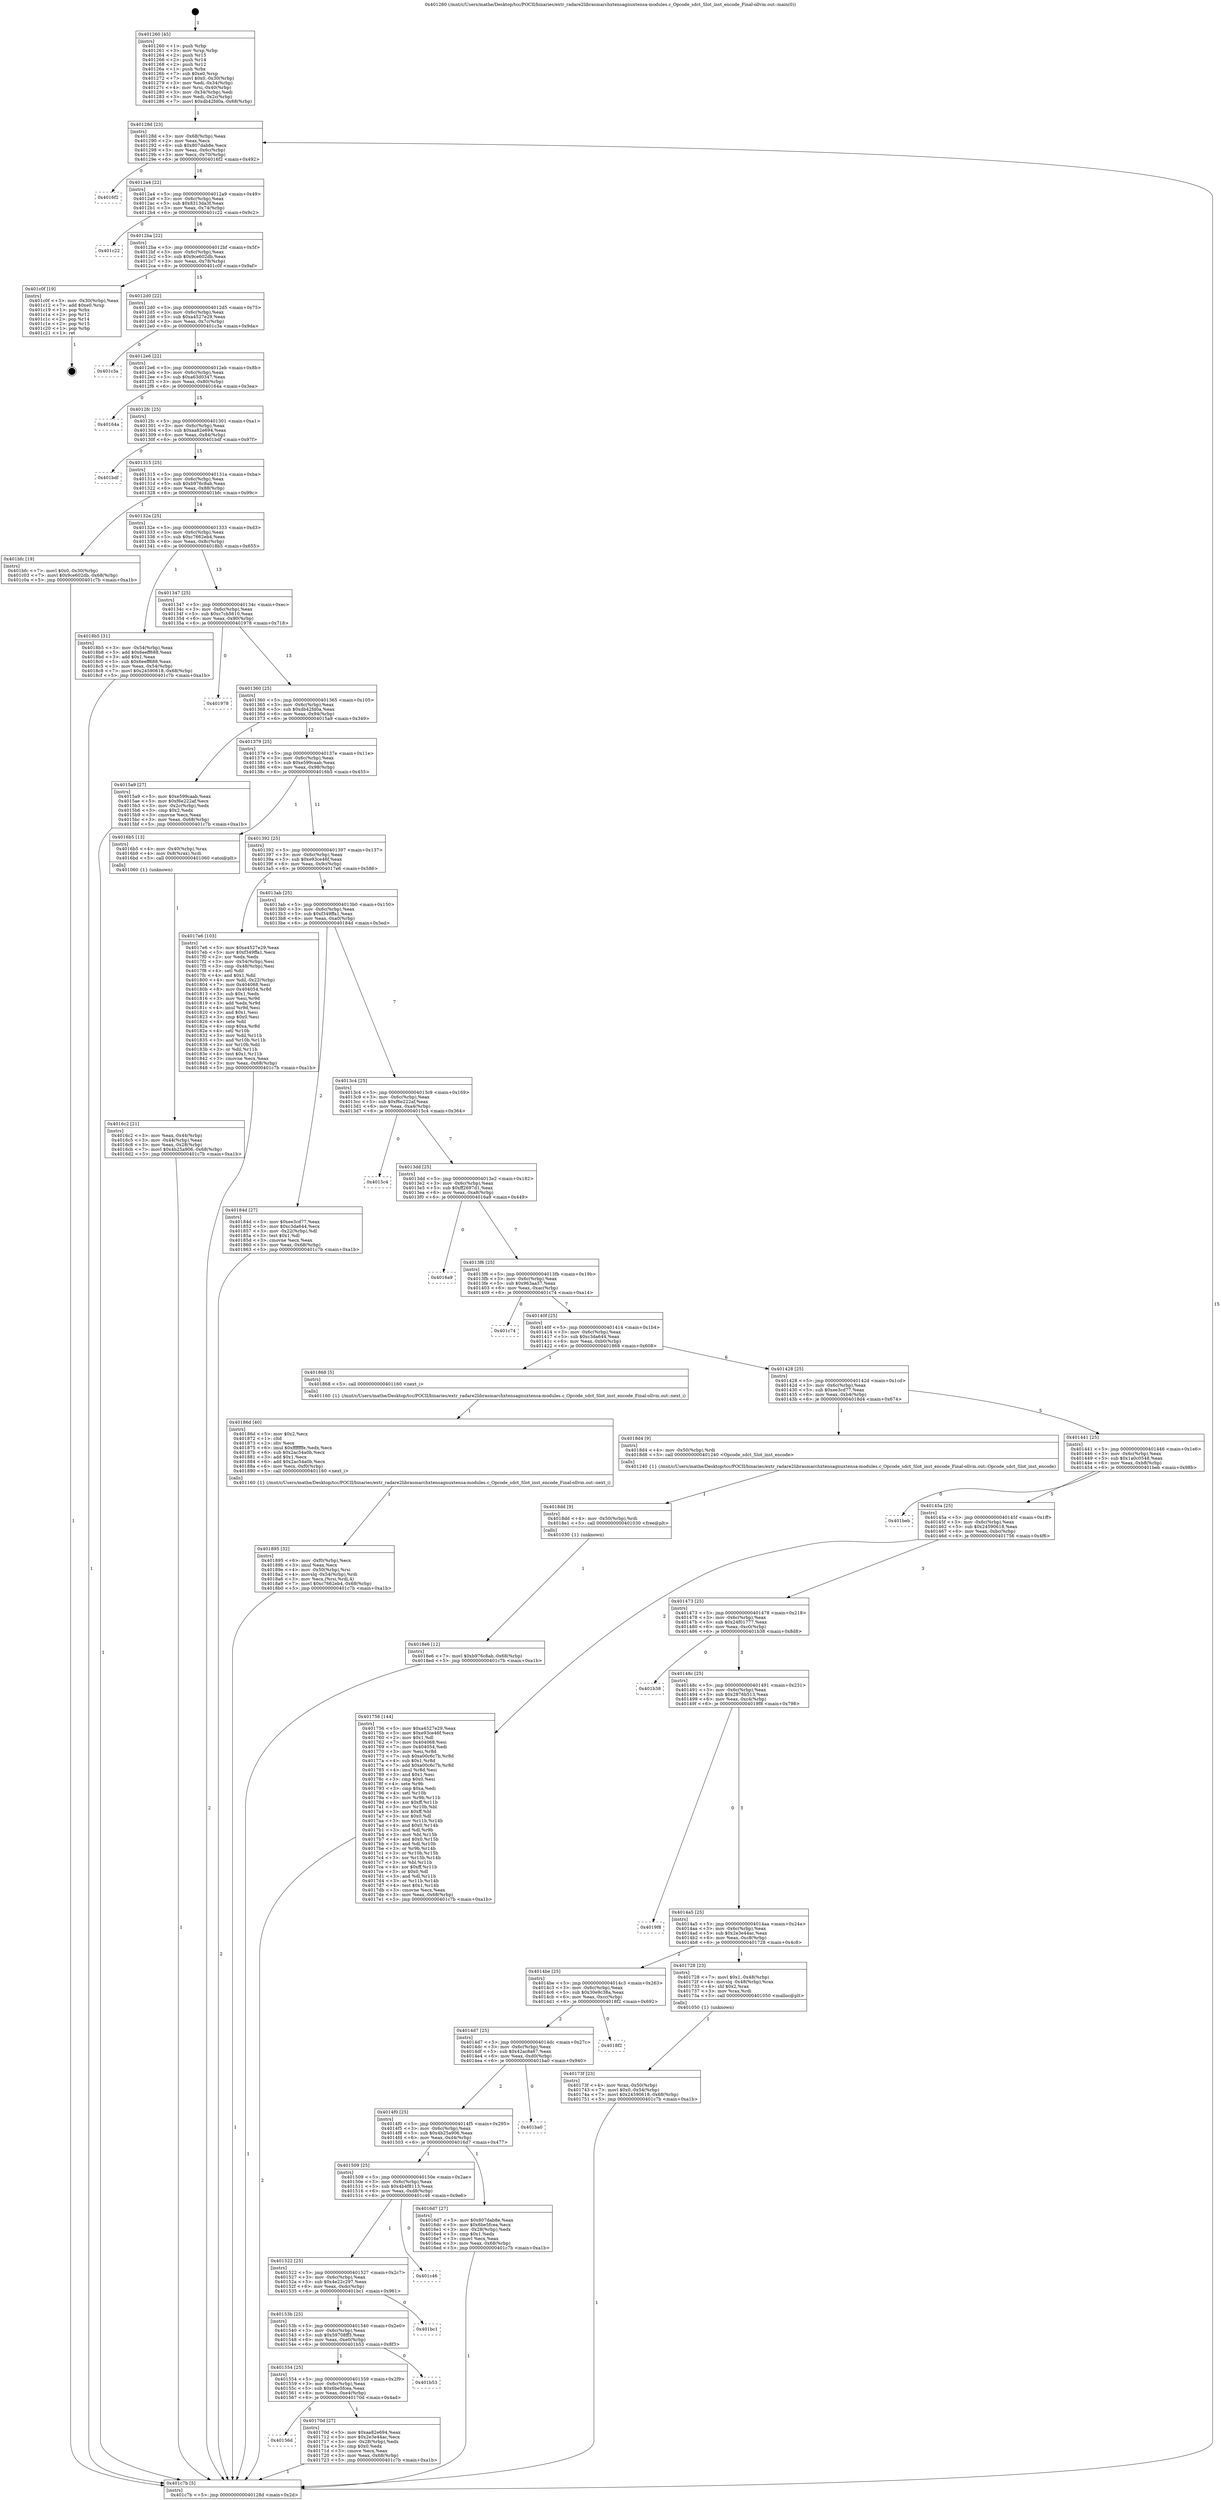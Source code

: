 digraph "0x401260" {
  label = "0x401260 (/mnt/c/Users/mathe/Desktop/tcc/POCII/binaries/extr_radare2librasmarchxtensagnuxtensa-modules.c_Opcode_sdct_Slot_inst_encode_Final-ollvm.out::main(0))"
  labelloc = "t"
  node[shape=record]

  Entry [label="",width=0.3,height=0.3,shape=circle,fillcolor=black,style=filled]
  "0x40128d" [label="{
     0x40128d [23]\l
     | [instrs]\l
     &nbsp;&nbsp;0x40128d \<+3\>: mov -0x68(%rbp),%eax\l
     &nbsp;&nbsp;0x401290 \<+2\>: mov %eax,%ecx\l
     &nbsp;&nbsp;0x401292 \<+6\>: sub $0x807dab8e,%ecx\l
     &nbsp;&nbsp;0x401298 \<+3\>: mov %eax,-0x6c(%rbp)\l
     &nbsp;&nbsp;0x40129b \<+3\>: mov %ecx,-0x70(%rbp)\l
     &nbsp;&nbsp;0x40129e \<+6\>: je 00000000004016f2 \<main+0x492\>\l
  }"]
  "0x4016f2" [label="{
     0x4016f2\l
  }", style=dashed]
  "0x4012a4" [label="{
     0x4012a4 [22]\l
     | [instrs]\l
     &nbsp;&nbsp;0x4012a4 \<+5\>: jmp 00000000004012a9 \<main+0x49\>\l
     &nbsp;&nbsp;0x4012a9 \<+3\>: mov -0x6c(%rbp),%eax\l
     &nbsp;&nbsp;0x4012ac \<+5\>: sub $0x8313da3f,%eax\l
     &nbsp;&nbsp;0x4012b1 \<+3\>: mov %eax,-0x74(%rbp)\l
     &nbsp;&nbsp;0x4012b4 \<+6\>: je 0000000000401c22 \<main+0x9c2\>\l
  }"]
  Exit [label="",width=0.3,height=0.3,shape=circle,fillcolor=black,style=filled,peripheries=2]
  "0x401c22" [label="{
     0x401c22\l
  }", style=dashed]
  "0x4012ba" [label="{
     0x4012ba [22]\l
     | [instrs]\l
     &nbsp;&nbsp;0x4012ba \<+5\>: jmp 00000000004012bf \<main+0x5f\>\l
     &nbsp;&nbsp;0x4012bf \<+3\>: mov -0x6c(%rbp),%eax\l
     &nbsp;&nbsp;0x4012c2 \<+5\>: sub $0x9ce602db,%eax\l
     &nbsp;&nbsp;0x4012c7 \<+3\>: mov %eax,-0x78(%rbp)\l
     &nbsp;&nbsp;0x4012ca \<+6\>: je 0000000000401c0f \<main+0x9af\>\l
  }"]
  "0x4018e6" [label="{
     0x4018e6 [12]\l
     | [instrs]\l
     &nbsp;&nbsp;0x4018e6 \<+7\>: movl $0xb976c8ab,-0x68(%rbp)\l
     &nbsp;&nbsp;0x4018ed \<+5\>: jmp 0000000000401c7b \<main+0xa1b\>\l
  }"]
  "0x401c0f" [label="{
     0x401c0f [19]\l
     | [instrs]\l
     &nbsp;&nbsp;0x401c0f \<+3\>: mov -0x30(%rbp),%eax\l
     &nbsp;&nbsp;0x401c12 \<+7\>: add $0xe0,%rsp\l
     &nbsp;&nbsp;0x401c19 \<+1\>: pop %rbx\l
     &nbsp;&nbsp;0x401c1a \<+2\>: pop %r12\l
     &nbsp;&nbsp;0x401c1c \<+2\>: pop %r14\l
     &nbsp;&nbsp;0x401c1e \<+2\>: pop %r15\l
     &nbsp;&nbsp;0x401c20 \<+1\>: pop %rbp\l
     &nbsp;&nbsp;0x401c21 \<+1\>: ret\l
  }"]
  "0x4012d0" [label="{
     0x4012d0 [22]\l
     | [instrs]\l
     &nbsp;&nbsp;0x4012d0 \<+5\>: jmp 00000000004012d5 \<main+0x75\>\l
     &nbsp;&nbsp;0x4012d5 \<+3\>: mov -0x6c(%rbp),%eax\l
     &nbsp;&nbsp;0x4012d8 \<+5\>: sub $0xa4527e29,%eax\l
     &nbsp;&nbsp;0x4012dd \<+3\>: mov %eax,-0x7c(%rbp)\l
     &nbsp;&nbsp;0x4012e0 \<+6\>: je 0000000000401c3a \<main+0x9da\>\l
  }"]
  "0x4018dd" [label="{
     0x4018dd [9]\l
     | [instrs]\l
     &nbsp;&nbsp;0x4018dd \<+4\>: mov -0x50(%rbp),%rdi\l
     &nbsp;&nbsp;0x4018e1 \<+5\>: call 0000000000401030 \<free@plt\>\l
     | [calls]\l
     &nbsp;&nbsp;0x401030 \{1\} (unknown)\l
  }"]
  "0x401c3a" [label="{
     0x401c3a\l
  }", style=dashed]
  "0x4012e6" [label="{
     0x4012e6 [22]\l
     | [instrs]\l
     &nbsp;&nbsp;0x4012e6 \<+5\>: jmp 00000000004012eb \<main+0x8b\>\l
     &nbsp;&nbsp;0x4012eb \<+3\>: mov -0x6c(%rbp),%eax\l
     &nbsp;&nbsp;0x4012ee \<+5\>: sub $0xa63d0347,%eax\l
     &nbsp;&nbsp;0x4012f3 \<+3\>: mov %eax,-0x80(%rbp)\l
     &nbsp;&nbsp;0x4012f6 \<+6\>: je 000000000040164a \<main+0x3ea\>\l
  }"]
  "0x401895" [label="{
     0x401895 [32]\l
     | [instrs]\l
     &nbsp;&nbsp;0x401895 \<+6\>: mov -0xf0(%rbp),%ecx\l
     &nbsp;&nbsp;0x40189b \<+3\>: imul %eax,%ecx\l
     &nbsp;&nbsp;0x40189e \<+4\>: mov -0x50(%rbp),%rsi\l
     &nbsp;&nbsp;0x4018a2 \<+4\>: movslq -0x54(%rbp),%rdi\l
     &nbsp;&nbsp;0x4018a6 \<+3\>: mov %ecx,(%rsi,%rdi,4)\l
     &nbsp;&nbsp;0x4018a9 \<+7\>: movl $0xc7662eb4,-0x68(%rbp)\l
     &nbsp;&nbsp;0x4018b0 \<+5\>: jmp 0000000000401c7b \<main+0xa1b\>\l
  }"]
  "0x40164a" [label="{
     0x40164a\l
  }", style=dashed]
  "0x4012fc" [label="{
     0x4012fc [25]\l
     | [instrs]\l
     &nbsp;&nbsp;0x4012fc \<+5\>: jmp 0000000000401301 \<main+0xa1\>\l
     &nbsp;&nbsp;0x401301 \<+3\>: mov -0x6c(%rbp),%eax\l
     &nbsp;&nbsp;0x401304 \<+5\>: sub $0xaa82e694,%eax\l
     &nbsp;&nbsp;0x401309 \<+6\>: mov %eax,-0x84(%rbp)\l
     &nbsp;&nbsp;0x40130f \<+6\>: je 0000000000401bdf \<main+0x97f\>\l
  }"]
  "0x40186d" [label="{
     0x40186d [40]\l
     | [instrs]\l
     &nbsp;&nbsp;0x40186d \<+5\>: mov $0x2,%ecx\l
     &nbsp;&nbsp;0x401872 \<+1\>: cltd\l
     &nbsp;&nbsp;0x401873 \<+2\>: idiv %ecx\l
     &nbsp;&nbsp;0x401875 \<+6\>: imul $0xfffffffe,%edx,%ecx\l
     &nbsp;&nbsp;0x40187b \<+6\>: sub $0x2ac54a0b,%ecx\l
     &nbsp;&nbsp;0x401881 \<+3\>: add $0x1,%ecx\l
     &nbsp;&nbsp;0x401884 \<+6\>: add $0x2ac54a0b,%ecx\l
     &nbsp;&nbsp;0x40188a \<+6\>: mov %ecx,-0xf0(%rbp)\l
     &nbsp;&nbsp;0x401890 \<+5\>: call 0000000000401160 \<next_i\>\l
     | [calls]\l
     &nbsp;&nbsp;0x401160 \{1\} (/mnt/c/Users/mathe/Desktop/tcc/POCII/binaries/extr_radare2librasmarchxtensagnuxtensa-modules.c_Opcode_sdct_Slot_inst_encode_Final-ollvm.out::next_i)\l
  }"]
  "0x401bdf" [label="{
     0x401bdf\l
  }", style=dashed]
  "0x401315" [label="{
     0x401315 [25]\l
     | [instrs]\l
     &nbsp;&nbsp;0x401315 \<+5\>: jmp 000000000040131a \<main+0xba\>\l
     &nbsp;&nbsp;0x40131a \<+3\>: mov -0x6c(%rbp),%eax\l
     &nbsp;&nbsp;0x40131d \<+5\>: sub $0xb976c8ab,%eax\l
     &nbsp;&nbsp;0x401322 \<+6\>: mov %eax,-0x88(%rbp)\l
     &nbsp;&nbsp;0x401328 \<+6\>: je 0000000000401bfc \<main+0x99c\>\l
  }"]
  "0x40173f" [label="{
     0x40173f [23]\l
     | [instrs]\l
     &nbsp;&nbsp;0x40173f \<+4\>: mov %rax,-0x50(%rbp)\l
     &nbsp;&nbsp;0x401743 \<+7\>: movl $0x0,-0x54(%rbp)\l
     &nbsp;&nbsp;0x40174a \<+7\>: movl $0x24590618,-0x68(%rbp)\l
     &nbsp;&nbsp;0x401751 \<+5\>: jmp 0000000000401c7b \<main+0xa1b\>\l
  }"]
  "0x401bfc" [label="{
     0x401bfc [19]\l
     | [instrs]\l
     &nbsp;&nbsp;0x401bfc \<+7\>: movl $0x0,-0x30(%rbp)\l
     &nbsp;&nbsp;0x401c03 \<+7\>: movl $0x9ce602db,-0x68(%rbp)\l
     &nbsp;&nbsp;0x401c0a \<+5\>: jmp 0000000000401c7b \<main+0xa1b\>\l
  }"]
  "0x40132e" [label="{
     0x40132e [25]\l
     | [instrs]\l
     &nbsp;&nbsp;0x40132e \<+5\>: jmp 0000000000401333 \<main+0xd3\>\l
     &nbsp;&nbsp;0x401333 \<+3\>: mov -0x6c(%rbp),%eax\l
     &nbsp;&nbsp;0x401336 \<+5\>: sub $0xc7662eb4,%eax\l
     &nbsp;&nbsp;0x40133b \<+6\>: mov %eax,-0x8c(%rbp)\l
     &nbsp;&nbsp;0x401341 \<+6\>: je 00000000004018b5 \<main+0x655\>\l
  }"]
  "0x40156d" [label="{
     0x40156d\l
  }", style=dashed]
  "0x4018b5" [label="{
     0x4018b5 [31]\l
     | [instrs]\l
     &nbsp;&nbsp;0x4018b5 \<+3\>: mov -0x54(%rbp),%eax\l
     &nbsp;&nbsp;0x4018b8 \<+5\>: add $0x6eeff688,%eax\l
     &nbsp;&nbsp;0x4018bd \<+3\>: add $0x1,%eax\l
     &nbsp;&nbsp;0x4018c0 \<+5\>: sub $0x6eeff688,%eax\l
     &nbsp;&nbsp;0x4018c5 \<+3\>: mov %eax,-0x54(%rbp)\l
     &nbsp;&nbsp;0x4018c8 \<+7\>: movl $0x24590618,-0x68(%rbp)\l
     &nbsp;&nbsp;0x4018cf \<+5\>: jmp 0000000000401c7b \<main+0xa1b\>\l
  }"]
  "0x401347" [label="{
     0x401347 [25]\l
     | [instrs]\l
     &nbsp;&nbsp;0x401347 \<+5\>: jmp 000000000040134c \<main+0xec\>\l
     &nbsp;&nbsp;0x40134c \<+3\>: mov -0x6c(%rbp),%eax\l
     &nbsp;&nbsp;0x40134f \<+5\>: sub $0xc7cb5610,%eax\l
     &nbsp;&nbsp;0x401354 \<+6\>: mov %eax,-0x90(%rbp)\l
     &nbsp;&nbsp;0x40135a \<+6\>: je 0000000000401978 \<main+0x718\>\l
  }"]
  "0x40170d" [label="{
     0x40170d [27]\l
     | [instrs]\l
     &nbsp;&nbsp;0x40170d \<+5\>: mov $0xaa82e694,%eax\l
     &nbsp;&nbsp;0x401712 \<+5\>: mov $0x2e3e44ac,%ecx\l
     &nbsp;&nbsp;0x401717 \<+3\>: mov -0x28(%rbp),%edx\l
     &nbsp;&nbsp;0x40171a \<+3\>: cmp $0x0,%edx\l
     &nbsp;&nbsp;0x40171d \<+3\>: cmove %ecx,%eax\l
     &nbsp;&nbsp;0x401720 \<+3\>: mov %eax,-0x68(%rbp)\l
     &nbsp;&nbsp;0x401723 \<+5\>: jmp 0000000000401c7b \<main+0xa1b\>\l
  }"]
  "0x401978" [label="{
     0x401978\l
  }", style=dashed]
  "0x401360" [label="{
     0x401360 [25]\l
     | [instrs]\l
     &nbsp;&nbsp;0x401360 \<+5\>: jmp 0000000000401365 \<main+0x105\>\l
     &nbsp;&nbsp;0x401365 \<+3\>: mov -0x6c(%rbp),%eax\l
     &nbsp;&nbsp;0x401368 \<+5\>: sub $0xdb42fd0a,%eax\l
     &nbsp;&nbsp;0x40136d \<+6\>: mov %eax,-0x94(%rbp)\l
     &nbsp;&nbsp;0x401373 \<+6\>: je 00000000004015a9 \<main+0x349\>\l
  }"]
  "0x401554" [label="{
     0x401554 [25]\l
     | [instrs]\l
     &nbsp;&nbsp;0x401554 \<+5\>: jmp 0000000000401559 \<main+0x2f9\>\l
     &nbsp;&nbsp;0x401559 \<+3\>: mov -0x6c(%rbp),%eax\l
     &nbsp;&nbsp;0x40155c \<+5\>: sub $0x6be5fcea,%eax\l
     &nbsp;&nbsp;0x401561 \<+6\>: mov %eax,-0xe4(%rbp)\l
     &nbsp;&nbsp;0x401567 \<+6\>: je 000000000040170d \<main+0x4ad\>\l
  }"]
  "0x4015a9" [label="{
     0x4015a9 [27]\l
     | [instrs]\l
     &nbsp;&nbsp;0x4015a9 \<+5\>: mov $0xe599caab,%eax\l
     &nbsp;&nbsp;0x4015ae \<+5\>: mov $0xf6e222af,%ecx\l
     &nbsp;&nbsp;0x4015b3 \<+3\>: mov -0x2c(%rbp),%edx\l
     &nbsp;&nbsp;0x4015b6 \<+3\>: cmp $0x2,%edx\l
     &nbsp;&nbsp;0x4015b9 \<+3\>: cmovne %ecx,%eax\l
     &nbsp;&nbsp;0x4015bc \<+3\>: mov %eax,-0x68(%rbp)\l
     &nbsp;&nbsp;0x4015bf \<+5\>: jmp 0000000000401c7b \<main+0xa1b\>\l
  }"]
  "0x401379" [label="{
     0x401379 [25]\l
     | [instrs]\l
     &nbsp;&nbsp;0x401379 \<+5\>: jmp 000000000040137e \<main+0x11e\>\l
     &nbsp;&nbsp;0x40137e \<+3\>: mov -0x6c(%rbp),%eax\l
     &nbsp;&nbsp;0x401381 \<+5\>: sub $0xe599caab,%eax\l
     &nbsp;&nbsp;0x401386 \<+6\>: mov %eax,-0x98(%rbp)\l
     &nbsp;&nbsp;0x40138c \<+6\>: je 00000000004016b5 \<main+0x455\>\l
  }"]
  "0x401c7b" [label="{
     0x401c7b [5]\l
     | [instrs]\l
     &nbsp;&nbsp;0x401c7b \<+5\>: jmp 000000000040128d \<main+0x2d\>\l
  }"]
  "0x401260" [label="{
     0x401260 [45]\l
     | [instrs]\l
     &nbsp;&nbsp;0x401260 \<+1\>: push %rbp\l
     &nbsp;&nbsp;0x401261 \<+3\>: mov %rsp,%rbp\l
     &nbsp;&nbsp;0x401264 \<+2\>: push %r15\l
     &nbsp;&nbsp;0x401266 \<+2\>: push %r14\l
     &nbsp;&nbsp;0x401268 \<+2\>: push %r12\l
     &nbsp;&nbsp;0x40126a \<+1\>: push %rbx\l
     &nbsp;&nbsp;0x40126b \<+7\>: sub $0xe0,%rsp\l
     &nbsp;&nbsp;0x401272 \<+7\>: movl $0x0,-0x30(%rbp)\l
     &nbsp;&nbsp;0x401279 \<+3\>: mov %edi,-0x34(%rbp)\l
     &nbsp;&nbsp;0x40127c \<+4\>: mov %rsi,-0x40(%rbp)\l
     &nbsp;&nbsp;0x401280 \<+3\>: mov -0x34(%rbp),%edi\l
     &nbsp;&nbsp;0x401283 \<+3\>: mov %edi,-0x2c(%rbp)\l
     &nbsp;&nbsp;0x401286 \<+7\>: movl $0xdb42fd0a,-0x68(%rbp)\l
  }"]
  "0x401b53" [label="{
     0x401b53\l
  }", style=dashed]
  "0x4016b5" [label="{
     0x4016b5 [13]\l
     | [instrs]\l
     &nbsp;&nbsp;0x4016b5 \<+4\>: mov -0x40(%rbp),%rax\l
     &nbsp;&nbsp;0x4016b9 \<+4\>: mov 0x8(%rax),%rdi\l
     &nbsp;&nbsp;0x4016bd \<+5\>: call 0000000000401060 \<atoi@plt\>\l
     | [calls]\l
     &nbsp;&nbsp;0x401060 \{1\} (unknown)\l
  }"]
  "0x401392" [label="{
     0x401392 [25]\l
     | [instrs]\l
     &nbsp;&nbsp;0x401392 \<+5\>: jmp 0000000000401397 \<main+0x137\>\l
     &nbsp;&nbsp;0x401397 \<+3\>: mov -0x6c(%rbp),%eax\l
     &nbsp;&nbsp;0x40139a \<+5\>: sub $0xe93ce46f,%eax\l
     &nbsp;&nbsp;0x40139f \<+6\>: mov %eax,-0x9c(%rbp)\l
     &nbsp;&nbsp;0x4013a5 \<+6\>: je 00000000004017e6 \<main+0x586\>\l
  }"]
  "0x4016c2" [label="{
     0x4016c2 [21]\l
     | [instrs]\l
     &nbsp;&nbsp;0x4016c2 \<+3\>: mov %eax,-0x44(%rbp)\l
     &nbsp;&nbsp;0x4016c5 \<+3\>: mov -0x44(%rbp),%eax\l
     &nbsp;&nbsp;0x4016c8 \<+3\>: mov %eax,-0x28(%rbp)\l
     &nbsp;&nbsp;0x4016cb \<+7\>: movl $0x4b25a906,-0x68(%rbp)\l
     &nbsp;&nbsp;0x4016d2 \<+5\>: jmp 0000000000401c7b \<main+0xa1b\>\l
  }"]
  "0x40153b" [label="{
     0x40153b [25]\l
     | [instrs]\l
     &nbsp;&nbsp;0x40153b \<+5\>: jmp 0000000000401540 \<main+0x2e0\>\l
     &nbsp;&nbsp;0x401540 \<+3\>: mov -0x6c(%rbp),%eax\l
     &nbsp;&nbsp;0x401543 \<+5\>: sub $0x59708ff3,%eax\l
     &nbsp;&nbsp;0x401548 \<+6\>: mov %eax,-0xe0(%rbp)\l
     &nbsp;&nbsp;0x40154e \<+6\>: je 0000000000401b53 \<main+0x8f3\>\l
  }"]
  "0x4017e6" [label="{
     0x4017e6 [103]\l
     | [instrs]\l
     &nbsp;&nbsp;0x4017e6 \<+5\>: mov $0xa4527e29,%eax\l
     &nbsp;&nbsp;0x4017eb \<+5\>: mov $0xf349ffa1,%ecx\l
     &nbsp;&nbsp;0x4017f0 \<+2\>: xor %edx,%edx\l
     &nbsp;&nbsp;0x4017f2 \<+3\>: mov -0x54(%rbp),%esi\l
     &nbsp;&nbsp;0x4017f5 \<+3\>: cmp -0x48(%rbp),%esi\l
     &nbsp;&nbsp;0x4017f8 \<+4\>: setl %dil\l
     &nbsp;&nbsp;0x4017fc \<+4\>: and $0x1,%dil\l
     &nbsp;&nbsp;0x401800 \<+4\>: mov %dil,-0x22(%rbp)\l
     &nbsp;&nbsp;0x401804 \<+7\>: mov 0x404068,%esi\l
     &nbsp;&nbsp;0x40180b \<+8\>: mov 0x404054,%r8d\l
     &nbsp;&nbsp;0x401813 \<+3\>: sub $0x1,%edx\l
     &nbsp;&nbsp;0x401816 \<+3\>: mov %esi,%r9d\l
     &nbsp;&nbsp;0x401819 \<+3\>: add %edx,%r9d\l
     &nbsp;&nbsp;0x40181c \<+4\>: imul %r9d,%esi\l
     &nbsp;&nbsp;0x401820 \<+3\>: and $0x1,%esi\l
     &nbsp;&nbsp;0x401823 \<+3\>: cmp $0x0,%esi\l
     &nbsp;&nbsp;0x401826 \<+4\>: sete %dil\l
     &nbsp;&nbsp;0x40182a \<+4\>: cmp $0xa,%r8d\l
     &nbsp;&nbsp;0x40182e \<+4\>: setl %r10b\l
     &nbsp;&nbsp;0x401832 \<+3\>: mov %dil,%r11b\l
     &nbsp;&nbsp;0x401835 \<+3\>: and %r10b,%r11b\l
     &nbsp;&nbsp;0x401838 \<+3\>: xor %r10b,%dil\l
     &nbsp;&nbsp;0x40183b \<+3\>: or %dil,%r11b\l
     &nbsp;&nbsp;0x40183e \<+4\>: test $0x1,%r11b\l
     &nbsp;&nbsp;0x401842 \<+3\>: cmovne %ecx,%eax\l
     &nbsp;&nbsp;0x401845 \<+3\>: mov %eax,-0x68(%rbp)\l
     &nbsp;&nbsp;0x401848 \<+5\>: jmp 0000000000401c7b \<main+0xa1b\>\l
  }"]
  "0x4013ab" [label="{
     0x4013ab [25]\l
     | [instrs]\l
     &nbsp;&nbsp;0x4013ab \<+5\>: jmp 00000000004013b0 \<main+0x150\>\l
     &nbsp;&nbsp;0x4013b0 \<+3\>: mov -0x6c(%rbp),%eax\l
     &nbsp;&nbsp;0x4013b3 \<+5\>: sub $0xf349ffa1,%eax\l
     &nbsp;&nbsp;0x4013b8 \<+6\>: mov %eax,-0xa0(%rbp)\l
     &nbsp;&nbsp;0x4013be \<+6\>: je 000000000040184d \<main+0x5ed\>\l
  }"]
  "0x401bc1" [label="{
     0x401bc1\l
  }", style=dashed]
  "0x40184d" [label="{
     0x40184d [27]\l
     | [instrs]\l
     &nbsp;&nbsp;0x40184d \<+5\>: mov $0xee3cd77,%eax\l
     &nbsp;&nbsp;0x401852 \<+5\>: mov $0xc3da644,%ecx\l
     &nbsp;&nbsp;0x401857 \<+3\>: mov -0x22(%rbp),%dl\l
     &nbsp;&nbsp;0x40185a \<+3\>: test $0x1,%dl\l
     &nbsp;&nbsp;0x40185d \<+3\>: cmovne %ecx,%eax\l
     &nbsp;&nbsp;0x401860 \<+3\>: mov %eax,-0x68(%rbp)\l
     &nbsp;&nbsp;0x401863 \<+5\>: jmp 0000000000401c7b \<main+0xa1b\>\l
  }"]
  "0x4013c4" [label="{
     0x4013c4 [25]\l
     | [instrs]\l
     &nbsp;&nbsp;0x4013c4 \<+5\>: jmp 00000000004013c9 \<main+0x169\>\l
     &nbsp;&nbsp;0x4013c9 \<+3\>: mov -0x6c(%rbp),%eax\l
     &nbsp;&nbsp;0x4013cc \<+5\>: sub $0xf6e222af,%eax\l
     &nbsp;&nbsp;0x4013d1 \<+6\>: mov %eax,-0xa4(%rbp)\l
     &nbsp;&nbsp;0x4013d7 \<+6\>: je 00000000004015c4 \<main+0x364\>\l
  }"]
  "0x401522" [label="{
     0x401522 [25]\l
     | [instrs]\l
     &nbsp;&nbsp;0x401522 \<+5\>: jmp 0000000000401527 \<main+0x2c7\>\l
     &nbsp;&nbsp;0x401527 \<+3\>: mov -0x6c(%rbp),%eax\l
     &nbsp;&nbsp;0x40152a \<+5\>: sub $0x4e22c297,%eax\l
     &nbsp;&nbsp;0x40152f \<+6\>: mov %eax,-0xdc(%rbp)\l
     &nbsp;&nbsp;0x401535 \<+6\>: je 0000000000401bc1 \<main+0x961\>\l
  }"]
  "0x4015c4" [label="{
     0x4015c4\l
  }", style=dashed]
  "0x4013dd" [label="{
     0x4013dd [25]\l
     | [instrs]\l
     &nbsp;&nbsp;0x4013dd \<+5\>: jmp 00000000004013e2 \<main+0x182\>\l
     &nbsp;&nbsp;0x4013e2 \<+3\>: mov -0x6c(%rbp),%eax\l
     &nbsp;&nbsp;0x4013e5 \<+5\>: sub $0xff2697d1,%eax\l
     &nbsp;&nbsp;0x4013ea \<+6\>: mov %eax,-0xa8(%rbp)\l
     &nbsp;&nbsp;0x4013f0 \<+6\>: je 00000000004016a9 \<main+0x449\>\l
  }"]
  "0x401c46" [label="{
     0x401c46\l
  }", style=dashed]
  "0x4016a9" [label="{
     0x4016a9\l
  }", style=dashed]
  "0x4013f6" [label="{
     0x4013f6 [25]\l
     | [instrs]\l
     &nbsp;&nbsp;0x4013f6 \<+5\>: jmp 00000000004013fb \<main+0x19b\>\l
     &nbsp;&nbsp;0x4013fb \<+3\>: mov -0x6c(%rbp),%eax\l
     &nbsp;&nbsp;0x4013fe \<+5\>: sub $0x963aa37,%eax\l
     &nbsp;&nbsp;0x401403 \<+6\>: mov %eax,-0xac(%rbp)\l
     &nbsp;&nbsp;0x401409 \<+6\>: je 0000000000401c74 \<main+0xa14\>\l
  }"]
  "0x401509" [label="{
     0x401509 [25]\l
     | [instrs]\l
     &nbsp;&nbsp;0x401509 \<+5\>: jmp 000000000040150e \<main+0x2ae\>\l
     &nbsp;&nbsp;0x40150e \<+3\>: mov -0x6c(%rbp),%eax\l
     &nbsp;&nbsp;0x401511 \<+5\>: sub $0x4b4f8113,%eax\l
     &nbsp;&nbsp;0x401516 \<+6\>: mov %eax,-0xd8(%rbp)\l
     &nbsp;&nbsp;0x40151c \<+6\>: je 0000000000401c46 \<main+0x9e6\>\l
  }"]
  "0x401c74" [label="{
     0x401c74\l
  }", style=dashed]
  "0x40140f" [label="{
     0x40140f [25]\l
     | [instrs]\l
     &nbsp;&nbsp;0x40140f \<+5\>: jmp 0000000000401414 \<main+0x1b4\>\l
     &nbsp;&nbsp;0x401414 \<+3\>: mov -0x6c(%rbp),%eax\l
     &nbsp;&nbsp;0x401417 \<+5\>: sub $0xc3da644,%eax\l
     &nbsp;&nbsp;0x40141c \<+6\>: mov %eax,-0xb0(%rbp)\l
     &nbsp;&nbsp;0x401422 \<+6\>: je 0000000000401868 \<main+0x608\>\l
  }"]
  "0x4016d7" [label="{
     0x4016d7 [27]\l
     | [instrs]\l
     &nbsp;&nbsp;0x4016d7 \<+5\>: mov $0x807dab8e,%eax\l
     &nbsp;&nbsp;0x4016dc \<+5\>: mov $0x6be5fcea,%ecx\l
     &nbsp;&nbsp;0x4016e1 \<+3\>: mov -0x28(%rbp),%edx\l
     &nbsp;&nbsp;0x4016e4 \<+3\>: cmp $0x1,%edx\l
     &nbsp;&nbsp;0x4016e7 \<+3\>: cmovl %ecx,%eax\l
     &nbsp;&nbsp;0x4016ea \<+3\>: mov %eax,-0x68(%rbp)\l
     &nbsp;&nbsp;0x4016ed \<+5\>: jmp 0000000000401c7b \<main+0xa1b\>\l
  }"]
  "0x401868" [label="{
     0x401868 [5]\l
     | [instrs]\l
     &nbsp;&nbsp;0x401868 \<+5\>: call 0000000000401160 \<next_i\>\l
     | [calls]\l
     &nbsp;&nbsp;0x401160 \{1\} (/mnt/c/Users/mathe/Desktop/tcc/POCII/binaries/extr_radare2librasmarchxtensagnuxtensa-modules.c_Opcode_sdct_Slot_inst_encode_Final-ollvm.out::next_i)\l
  }"]
  "0x401428" [label="{
     0x401428 [25]\l
     | [instrs]\l
     &nbsp;&nbsp;0x401428 \<+5\>: jmp 000000000040142d \<main+0x1cd\>\l
     &nbsp;&nbsp;0x40142d \<+3\>: mov -0x6c(%rbp),%eax\l
     &nbsp;&nbsp;0x401430 \<+5\>: sub $0xee3cd77,%eax\l
     &nbsp;&nbsp;0x401435 \<+6\>: mov %eax,-0xb4(%rbp)\l
     &nbsp;&nbsp;0x40143b \<+6\>: je 00000000004018d4 \<main+0x674\>\l
  }"]
  "0x4014f0" [label="{
     0x4014f0 [25]\l
     | [instrs]\l
     &nbsp;&nbsp;0x4014f0 \<+5\>: jmp 00000000004014f5 \<main+0x295\>\l
     &nbsp;&nbsp;0x4014f5 \<+3\>: mov -0x6c(%rbp),%eax\l
     &nbsp;&nbsp;0x4014f8 \<+5\>: sub $0x4b25a906,%eax\l
     &nbsp;&nbsp;0x4014fd \<+6\>: mov %eax,-0xd4(%rbp)\l
     &nbsp;&nbsp;0x401503 \<+6\>: je 00000000004016d7 \<main+0x477\>\l
  }"]
  "0x4018d4" [label="{
     0x4018d4 [9]\l
     | [instrs]\l
     &nbsp;&nbsp;0x4018d4 \<+4\>: mov -0x50(%rbp),%rdi\l
     &nbsp;&nbsp;0x4018d8 \<+5\>: call 0000000000401240 \<Opcode_sdct_Slot_inst_encode\>\l
     | [calls]\l
     &nbsp;&nbsp;0x401240 \{1\} (/mnt/c/Users/mathe/Desktop/tcc/POCII/binaries/extr_radare2librasmarchxtensagnuxtensa-modules.c_Opcode_sdct_Slot_inst_encode_Final-ollvm.out::Opcode_sdct_Slot_inst_encode)\l
  }"]
  "0x401441" [label="{
     0x401441 [25]\l
     | [instrs]\l
     &nbsp;&nbsp;0x401441 \<+5\>: jmp 0000000000401446 \<main+0x1e6\>\l
     &nbsp;&nbsp;0x401446 \<+3\>: mov -0x6c(%rbp),%eax\l
     &nbsp;&nbsp;0x401449 \<+5\>: sub $0x1a0c0548,%eax\l
     &nbsp;&nbsp;0x40144e \<+6\>: mov %eax,-0xb8(%rbp)\l
     &nbsp;&nbsp;0x401454 \<+6\>: je 0000000000401beb \<main+0x98b\>\l
  }"]
  "0x401ba0" [label="{
     0x401ba0\l
  }", style=dashed]
  "0x401beb" [label="{
     0x401beb\l
  }", style=dashed]
  "0x40145a" [label="{
     0x40145a [25]\l
     | [instrs]\l
     &nbsp;&nbsp;0x40145a \<+5\>: jmp 000000000040145f \<main+0x1ff\>\l
     &nbsp;&nbsp;0x40145f \<+3\>: mov -0x6c(%rbp),%eax\l
     &nbsp;&nbsp;0x401462 \<+5\>: sub $0x24590618,%eax\l
     &nbsp;&nbsp;0x401467 \<+6\>: mov %eax,-0xbc(%rbp)\l
     &nbsp;&nbsp;0x40146d \<+6\>: je 0000000000401756 \<main+0x4f6\>\l
  }"]
  "0x4014d7" [label="{
     0x4014d7 [25]\l
     | [instrs]\l
     &nbsp;&nbsp;0x4014d7 \<+5\>: jmp 00000000004014dc \<main+0x27c\>\l
     &nbsp;&nbsp;0x4014dc \<+3\>: mov -0x6c(%rbp),%eax\l
     &nbsp;&nbsp;0x4014df \<+5\>: sub $0x42ac8a67,%eax\l
     &nbsp;&nbsp;0x4014e4 \<+6\>: mov %eax,-0xd0(%rbp)\l
     &nbsp;&nbsp;0x4014ea \<+6\>: je 0000000000401ba0 \<main+0x940\>\l
  }"]
  "0x401756" [label="{
     0x401756 [144]\l
     | [instrs]\l
     &nbsp;&nbsp;0x401756 \<+5\>: mov $0xa4527e29,%eax\l
     &nbsp;&nbsp;0x40175b \<+5\>: mov $0xe93ce46f,%ecx\l
     &nbsp;&nbsp;0x401760 \<+2\>: mov $0x1,%dl\l
     &nbsp;&nbsp;0x401762 \<+7\>: mov 0x404068,%esi\l
     &nbsp;&nbsp;0x401769 \<+7\>: mov 0x404054,%edi\l
     &nbsp;&nbsp;0x401770 \<+3\>: mov %esi,%r8d\l
     &nbsp;&nbsp;0x401773 \<+7\>: sub $0xa00c6c7b,%r8d\l
     &nbsp;&nbsp;0x40177a \<+4\>: sub $0x1,%r8d\l
     &nbsp;&nbsp;0x40177e \<+7\>: add $0xa00c6c7b,%r8d\l
     &nbsp;&nbsp;0x401785 \<+4\>: imul %r8d,%esi\l
     &nbsp;&nbsp;0x401789 \<+3\>: and $0x1,%esi\l
     &nbsp;&nbsp;0x40178c \<+3\>: cmp $0x0,%esi\l
     &nbsp;&nbsp;0x40178f \<+4\>: sete %r9b\l
     &nbsp;&nbsp;0x401793 \<+3\>: cmp $0xa,%edi\l
     &nbsp;&nbsp;0x401796 \<+4\>: setl %r10b\l
     &nbsp;&nbsp;0x40179a \<+3\>: mov %r9b,%r11b\l
     &nbsp;&nbsp;0x40179d \<+4\>: xor $0xff,%r11b\l
     &nbsp;&nbsp;0x4017a1 \<+3\>: mov %r10b,%bl\l
     &nbsp;&nbsp;0x4017a4 \<+3\>: xor $0xff,%bl\l
     &nbsp;&nbsp;0x4017a7 \<+3\>: xor $0x0,%dl\l
     &nbsp;&nbsp;0x4017aa \<+3\>: mov %r11b,%r14b\l
     &nbsp;&nbsp;0x4017ad \<+4\>: and $0x0,%r14b\l
     &nbsp;&nbsp;0x4017b1 \<+3\>: and %dl,%r9b\l
     &nbsp;&nbsp;0x4017b4 \<+3\>: mov %bl,%r15b\l
     &nbsp;&nbsp;0x4017b7 \<+4\>: and $0x0,%r15b\l
     &nbsp;&nbsp;0x4017bb \<+3\>: and %dl,%r10b\l
     &nbsp;&nbsp;0x4017be \<+3\>: or %r9b,%r14b\l
     &nbsp;&nbsp;0x4017c1 \<+3\>: or %r10b,%r15b\l
     &nbsp;&nbsp;0x4017c4 \<+3\>: xor %r15b,%r14b\l
     &nbsp;&nbsp;0x4017c7 \<+3\>: or %bl,%r11b\l
     &nbsp;&nbsp;0x4017ca \<+4\>: xor $0xff,%r11b\l
     &nbsp;&nbsp;0x4017ce \<+3\>: or $0x0,%dl\l
     &nbsp;&nbsp;0x4017d1 \<+3\>: and %dl,%r11b\l
     &nbsp;&nbsp;0x4017d4 \<+3\>: or %r11b,%r14b\l
     &nbsp;&nbsp;0x4017d7 \<+4\>: test $0x1,%r14b\l
     &nbsp;&nbsp;0x4017db \<+3\>: cmovne %ecx,%eax\l
     &nbsp;&nbsp;0x4017de \<+3\>: mov %eax,-0x68(%rbp)\l
     &nbsp;&nbsp;0x4017e1 \<+5\>: jmp 0000000000401c7b \<main+0xa1b\>\l
  }"]
  "0x401473" [label="{
     0x401473 [25]\l
     | [instrs]\l
     &nbsp;&nbsp;0x401473 \<+5\>: jmp 0000000000401478 \<main+0x218\>\l
     &nbsp;&nbsp;0x401478 \<+3\>: mov -0x6c(%rbp),%eax\l
     &nbsp;&nbsp;0x40147b \<+5\>: sub $0x24f01777,%eax\l
     &nbsp;&nbsp;0x401480 \<+6\>: mov %eax,-0xc0(%rbp)\l
     &nbsp;&nbsp;0x401486 \<+6\>: je 0000000000401b38 \<main+0x8d8\>\l
  }"]
  "0x4018f2" [label="{
     0x4018f2\l
  }", style=dashed]
  "0x401b38" [label="{
     0x401b38\l
  }", style=dashed]
  "0x40148c" [label="{
     0x40148c [25]\l
     | [instrs]\l
     &nbsp;&nbsp;0x40148c \<+5\>: jmp 0000000000401491 \<main+0x231\>\l
     &nbsp;&nbsp;0x401491 \<+3\>: mov -0x6c(%rbp),%eax\l
     &nbsp;&nbsp;0x401494 \<+5\>: sub $0x2876b513,%eax\l
     &nbsp;&nbsp;0x401499 \<+6\>: mov %eax,-0xc4(%rbp)\l
     &nbsp;&nbsp;0x40149f \<+6\>: je 00000000004019f8 \<main+0x798\>\l
  }"]
  "0x4014be" [label="{
     0x4014be [25]\l
     | [instrs]\l
     &nbsp;&nbsp;0x4014be \<+5\>: jmp 00000000004014c3 \<main+0x263\>\l
     &nbsp;&nbsp;0x4014c3 \<+3\>: mov -0x6c(%rbp),%eax\l
     &nbsp;&nbsp;0x4014c6 \<+5\>: sub $0x30e9c38a,%eax\l
     &nbsp;&nbsp;0x4014cb \<+6\>: mov %eax,-0xcc(%rbp)\l
     &nbsp;&nbsp;0x4014d1 \<+6\>: je 00000000004018f2 \<main+0x692\>\l
  }"]
  "0x4019f8" [label="{
     0x4019f8\l
  }", style=dashed]
  "0x4014a5" [label="{
     0x4014a5 [25]\l
     | [instrs]\l
     &nbsp;&nbsp;0x4014a5 \<+5\>: jmp 00000000004014aa \<main+0x24a\>\l
     &nbsp;&nbsp;0x4014aa \<+3\>: mov -0x6c(%rbp),%eax\l
     &nbsp;&nbsp;0x4014ad \<+5\>: sub $0x2e3e44ac,%eax\l
     &nbsp;&nbsp;0x4014b2 \<+6\>: mov %eax,-0xc8(%rbp)\l
     &nbsp;&nbsp;0x4014b8 \<+6\>: je 0000000000401728 \<main+0x4c8\>\l
  }"]
  "0x401728" [label="{
     0x401728 [23]\l
     | [instrs]\l
     &nbsp;&nbsp;0x401728 \<+7\>: movl $0x1,-0x48(%rbp)\l
     &nbsp;&nbsp;0x40172f \<+4\>: movslq -0x48(%rbp),%rax\l
     &nbsp;&nbsp;0x401733 \<+4\>: shl $0x2,%rax\l
     &nbsp;&nbsp;0x401737 \<+3\>: mov %rax,%rdi\l
     &nbsp;&nbsp;0x40173a \<+5\>: call 0000000000401050 \<malloc@plt\>\l
     | [calls]\l
     &nbsp;&nbsp;0x401050 \{1\} (unknown)\l
  }"]
  Entry -> "0x401260" [label=" 1"]
  "0x40128d" -> "0x4016f2" [label=" 0"]
  "0x40128d" -> "0x4012a4" [label=" 16"]
  "0x401c0f" -> Exit [label=" 1"]
  "0x4012a4" -> "0x401c22" [label=" 0"]
  "0x4012a4" -> "0x4012ba" [label=" 16"]
  "0x401bfc" -> "0x401c7b" [label=" 1"]
  "0x4012ba" -> "0x401c0f" [label=" 1"]
  "0x4012ba" -> "0x4012d0" [label=" 15"]
  "0x4018e6" -> "0x401c7b" [label=" 1"]
  "0x4012d0" -> "0x401c3a" [label=" 0"]
  "0x4012d0" -> "0x4012e6" [label=" 15"]
  "0x4018dd" -> "0x4018e6" [label=" 1"]
  "0x4012e6" -> "0x40164a" [label=" 0"]
  "0x4012e6" -> "0x4012fc" [label=" 15"]
  "0x4018d4" -> "0x4018dd" [label=" 1"]
  "0x4012fc" -> "0x401bdf" [label=" 0"]
  "0x4012fc" -> "0x401315" [label=" 15"]
  "0x4018b5" -> "0x401c7b" [label=" 1"]
  "0x401315" -> "0x401bfc" [label=" 1"]
  "0x401315" -> "0x40132e" [label=" 14"]
  "0x401895" -> "0x401c7b" [label=" 1"]
  "0x40132e" -> "0x4018b5" [label=" 1"]
  "0x40132e" -> "0x401347" [label=" 13"]
  "0x40186d" -> "0x401895" [label=" 1"]
  "0x401347" -> "0x401978" [label=" 0"]
  "0x401347" -> "0x401360" [label=" 13"]
  "0x401868" -> "0x40186d" [label=" 1"]
  "0x401360" -> "0x4015a9" [label=" 1"]
  "0x401360" -> "0x401379" [label=" 12"]
  "0x4015a9" -> "0x401c7b" [label=" 1"]
  "0x401260" -> "0x40128d" [label=" 1"]
  "0x401c7b" -> "0x40128d" [label=" 15"]
  "0x4017e6" -> "0x401c7b" [label=" 2"]
  "0x401379" -> "0x4016b5" [label=" 1"]
  "0x401379" -> "0x401392" [label=" 11"]
  "0x4016b5" -> "0x4016c2" [label=" 1"]
  "0x4016c2" -> "0x401c7b" [label=" 1"]
  "0x401756" -> "0x401c7b" [label=" 2"]
  "0x401392" -> "0x4017e6" [label=" 2"]
  "0x401392" -> "0x4013ab" [label=" 9"]
  "0x401728" -> "0x40173f" [label=" 1"]
  "0x4013ab" -> "0x40184d" [label=" 2"]
  "0x4013ab" -> "0x4013c4" [label=" 7"]
  "0x40170d" -> "0x401c7b" [label=" 1"]
  "0x4013c4" -> "0x4015c4" [label=" 0"]
  "0x4013c4" -> "0x4013dd" [label=" 7"]
  "0x401554" -> "0x40170d" [label=" 1"]
  "0x4013dd" -> "0x4016a9" [label=" 0"]
  "0x4013dd" -> "0x4013f6" [label=" 7"]
  "0x40184d" -> "0x401c7b" [label=" 2"]
  "0x4013f6" -> "0x401c74" [label=" 0"]
  "0x4013f6" -> "0x40140f" [label=" 7"]
  "0x40153b" -> "0x401b53" [label=" 0"]
  "0x40140f" -> "0x401868" [label=" 1"]
  "0x40140f" -> "0x401428" [label=" 6"]
  "0x40173f" -> "0x401c7b" [label=" 1"]
  "0x401428" -> "0x4018d4" [label=" 1"]
  "0x401428" -> "0x401441" [label=" 5"]
  "0x401522" -> "0x401bc1" [label=" 0"]
  "0x401441" -> "0x401beb" [label=" 0"]
  "0x401441" -> "0x40145a" [label=" 5"]
  "0x401554" -> "0x40156d" [label=" 0"]
  "0x40145a" -> "0x401756" [label=" 2"]
  "0x40145a" -> "0x401473" [label=" 3"]
  "0x401509" -> "0x401c46" [label=" 0"]
  "0x401473" -> "0x401b38" [label=" 0"]
  "0x401473" -> "0x40148c" [label=" 3"]
  "0x40153b" -> "0x401554" [label=" 1"]
  "0x40148c" -> "0x4019f8" [label=" 0"]
  "0x40148c" -> "0x4014a5" [label=" 3"]
  "0x4014f0" -> "0x401509" [label=" 1"]
  "0x4014a5" -> "0x401728" [label=" 1"]
  "0x4014a5" -> "0x4014be" [label=" 2"]
  "0x4016d7" -> "0x401c7b" [label=" 1"]
  "0x4014be" -> "0x4018f2" [label=" 0"]
  "0x4014be" -> "0x4014d7" [label=" 2"]
  "0x401509" -> "0x401522" [label=" 1"]
  "0x4014d7" -> "0x401ba0" [label=" 0"]
  "0x4014d7" -> "0x4014f0" [label=" 2"]
  "0x401522" -> "0x40153b" [label=" 1"]
  "0x4014f0" -> "0x4016d7" [label=" 1"]
}
